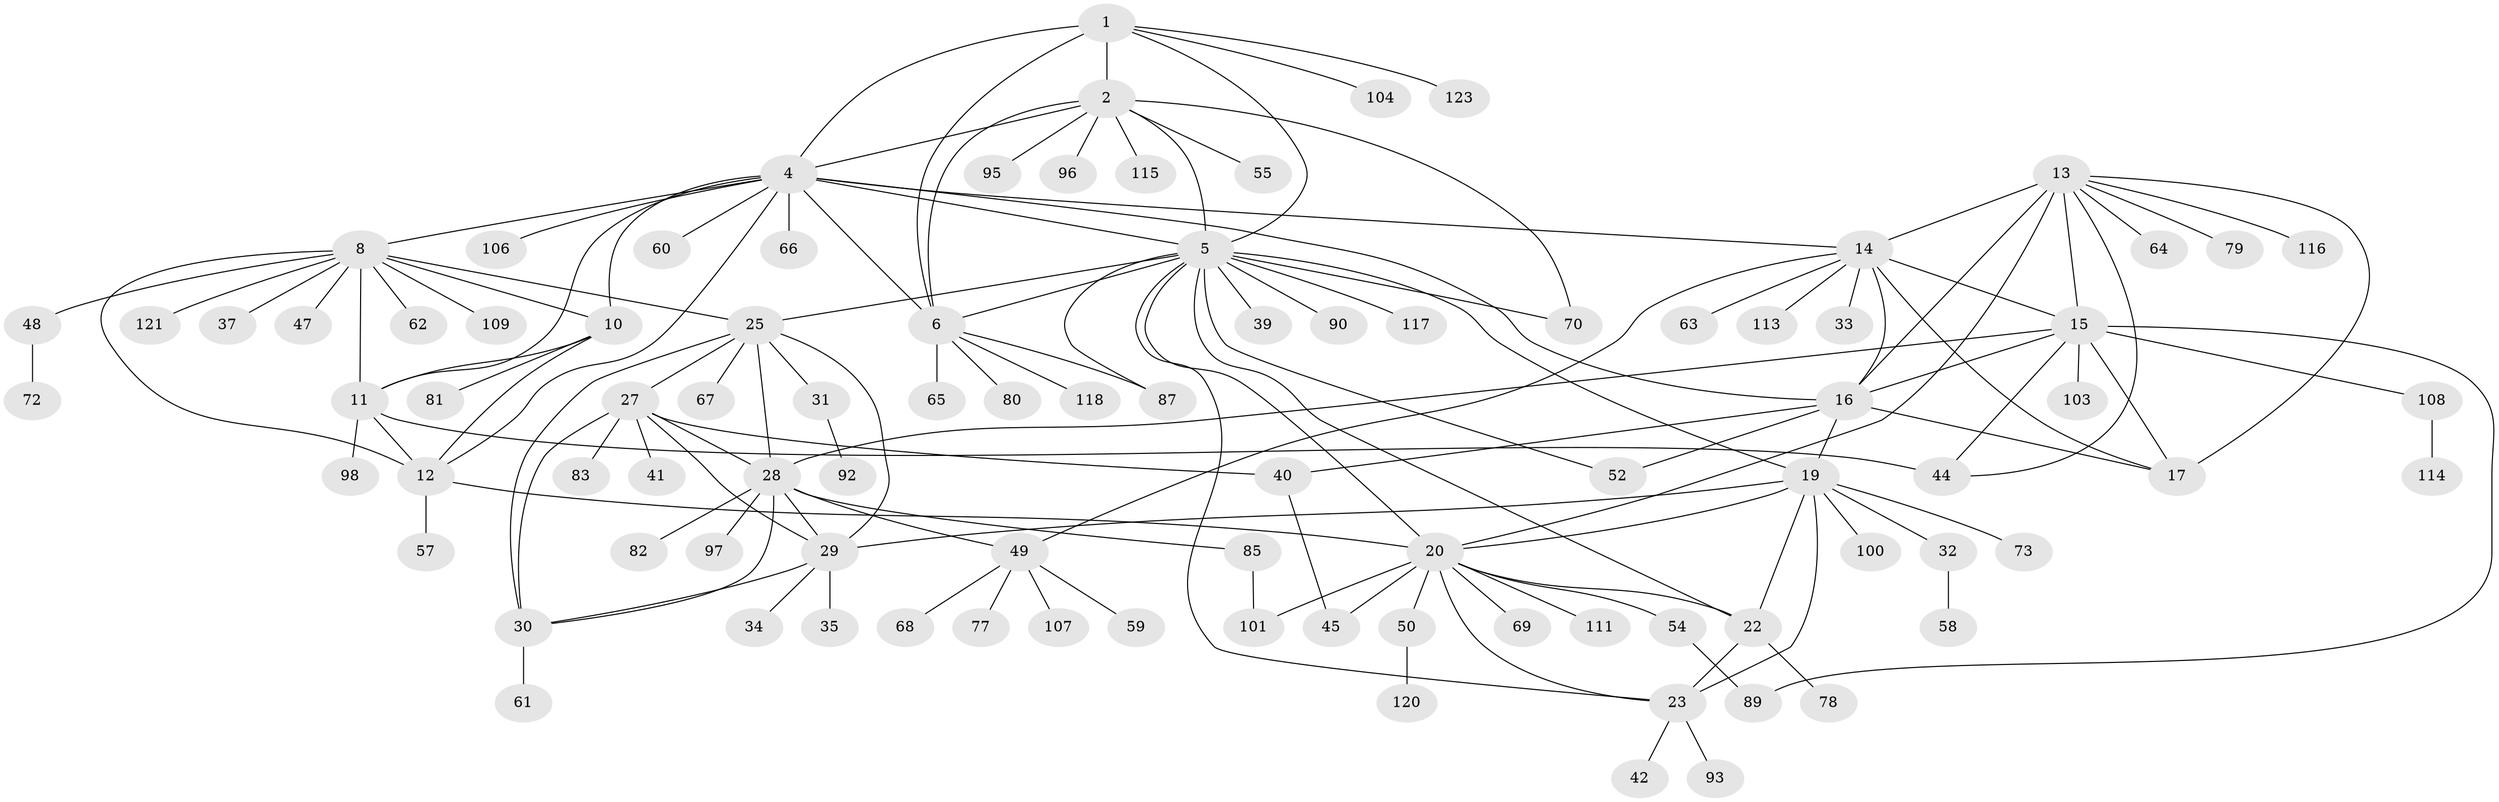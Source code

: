 // Generated by graph-tools (version 1.1) at 2025/24/03/03/25 07:24:16]
// undirected, 93 vertices, 139 edges
graph export_dot {
graph [start="1"]
  node [color=gray90,style=filled];
  1 [super="+76"];
  2 [super="+3"];
  4 [super="+7"];
  5 [super="+21"];
  6 [super="+75"];
  8 [super="+9"];
  10 [super="+43"];
  11 [super="+122"];
  12 [super="+38"];
  13 [super="+18"];
  14 [super="+56"];
  15 [super="+36"];
  16;
  17 [super="+99"];
  19 [super="+24"];
  20 [super="+110"];
  22 [super="+84"];
  23;
  25 [super="+26"];
  27 [super="+51"];
  28 [super="+71"];
  29 [super="+53"];
  30 [super="+46"];
  31;
  32;
  33;
  34;
  35;
  37;
  39;
  40;
  41;
  42 [super="+74"];
  44 [super="+88"];
  45;
  47;
  48;
  49 [super="+102"];
  50;
  52;
  54;
  55;
  57;
  58;
  59;
  60;
  61;
  62;
  63;
  64;
  65;
  66 [super="+91"];
  67;
  68 [super="+112"];
  69;
  70;
  72;
  73 [super="+94"];
  77;
  78;
  79;
  80;
  81;
  82;
  83;
  85 [super="+86"];
  87 [super="+119"];
  89;
  90;
  92;
  93;
  95;
  96;
  97 [super="+105"];
  98;
  100;
  101;
  103;
  104;
  106;
  107;
  108;
  109;
  111;
  113;
  114;
  115;
  116;
  117;
  118;
  120;
  121;
  123;
  1 -- 2 [weight=2];
  1 -- 4;
  1 -- 5;
  1 -- 6;
  1 -- 104;
  1 -- 123;
  2 -- 4 [weight=2];
  2 -- 5 [weight=2];
  2 -- 6 [weight=2];
  2 -- 95;
  2 -- 96;
  2 -- 70;
  2 -- 115;
  2 -- 55;
  4 -- 5;
  4 -- 6;
  4 -- 16;
  4 -- 106;
  4 -- 66;
  4 -- 8 [weight=2];
  4 -- 10;
  4 -- 11;
  4 -- 12;
  4 -- 14;
  4 -- 60;
  5 -- 6;
  5 -- 25;
  5 -- 90;
  5 -- 70;
  5 -- 39;
  5 -- 19 [weight=2];
  5 -- 20;
  5 -- 52;
  5 -- 117;
  5 -- 22;
  5 -- 23;
  5 -- 87;
  6 -- 65;
  6 -- 80;
  6 -- 87;
  6 -- 118;
  8 -- 10 [weight=2];
  8 -- 11 [weight=2];
  8 -- 12 [weight=2];
  8 -- 37;
  8 -- 109;
  8 -- 121;
  8 -- 47;
  8 -- 48;
  8 -- 25;
  8 -- 62;
  10 -- 11;
  10 -- 12;
  10 -- 81;
  11 -- 12;
  11 -- 44;
  11 -- 98;
  12 -- 20;
  12 -- 57;
  13 -- 14 [weight=2];
  13 -- 15 [weight=2];
  13 -- 16 [weight=2];
  13 -- 17 [weight=2];
  13 -- 116;
  13 -- 20;
  13 -- 64;
  13 -- 79;
  13 -- 44;
  14 -- 15;
  14 -- 16;
  14 -- 17;
  14 -- 33;
  14 -- 49;
  14 -- 63;
  14 -- 113;
  15 -- 16;
  15 -- 17;
  15 -- 28;
  15 -- 44;
  15 -- 89;
  15 -- 103;
  15 -- 108;
  16 -- 17;
  16 -- 19;
  16 -- 40;
  16 -- 52;
  19 -- 20 [weight=2];
  19 -- 22 [weight=2];
  19 -- 23 [weight=2];
  19 -- 73;
  19 -- 100;
  19 -- 32;
  19 -- 29;
  20 -- 22;
  20 -- 23;
  20 -- 45;
  20 -- 50;
  20 -- 54;
  20 -- 69;
  20 -- 101;
  20 -- 111;
  22 -- 23;
  22 -- 78;
  23 -- 42;
  23 -- 93;
  25 -- 27 [weight=2];
  25 -- 28 [weight=2];
  25 -- 29 [weight=2];
  25 -- 30 [weight=2];
  25 -- 67;
  25 -- 31;
  27 -- 28;
  27 -- 29;
  27 -- 30;
  27 -- 40;
  27 -- 41;
  27 -- 83;
  28 -- 29;
  28 -- 30;
  28 -- 49;
  28 -- 82;
  28 -- 85;
  28 -- 97;
  29 -- 30;
  29 -- 34;
  29 -- 35;
  30 -- 61;
  31 -- 92;
  32 -- 58;
  40 -- 45;
  48 -- 72;
  49 -- 59;
  49 -- 68;
  49 -- 77;
  49 -- 107;
  50 -- 120;
  54 -- 89;
  85 -- 101;
  108 -- 114;
}
